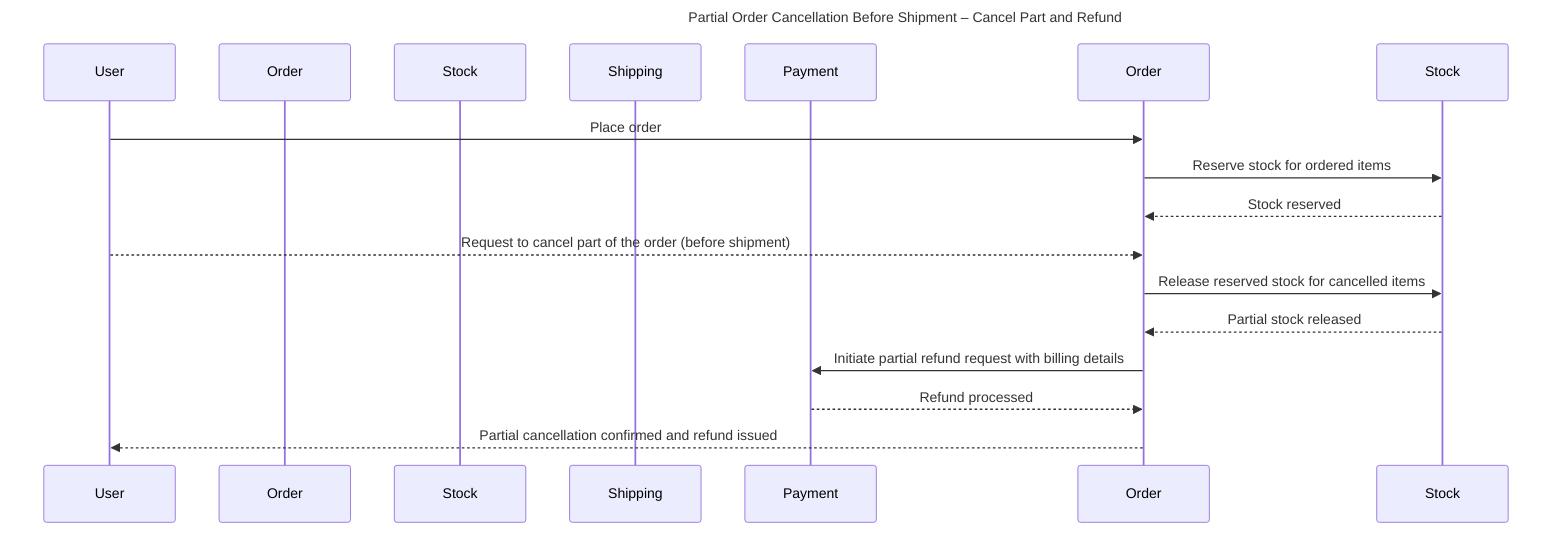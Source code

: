 sequenceDiagram
    title Partial Order Cancellation Before Shipment – Cancel Part and Refund

    participant User
    participant OrderService as Order
    participant Inventory as Stock
    participant Shipping as Shipping
    participant Payment as Payment

    User->>Order: Place order
    Order->>Stock: Reserve stock for ordered items
    Stock-->>Order: Stock reserved

    User-->>Order: Request to cancel part of the order (before shipment)
    Order->>Stock: Release reserved stock for cancelled items
    Stock-->>Order: Partial stock released

    Order->>Payment: Initiate partial refund request with billing details
    Payment-->>Order: Refund processed

    Order-->>User: Partial cancellation confirmed and refund issued
